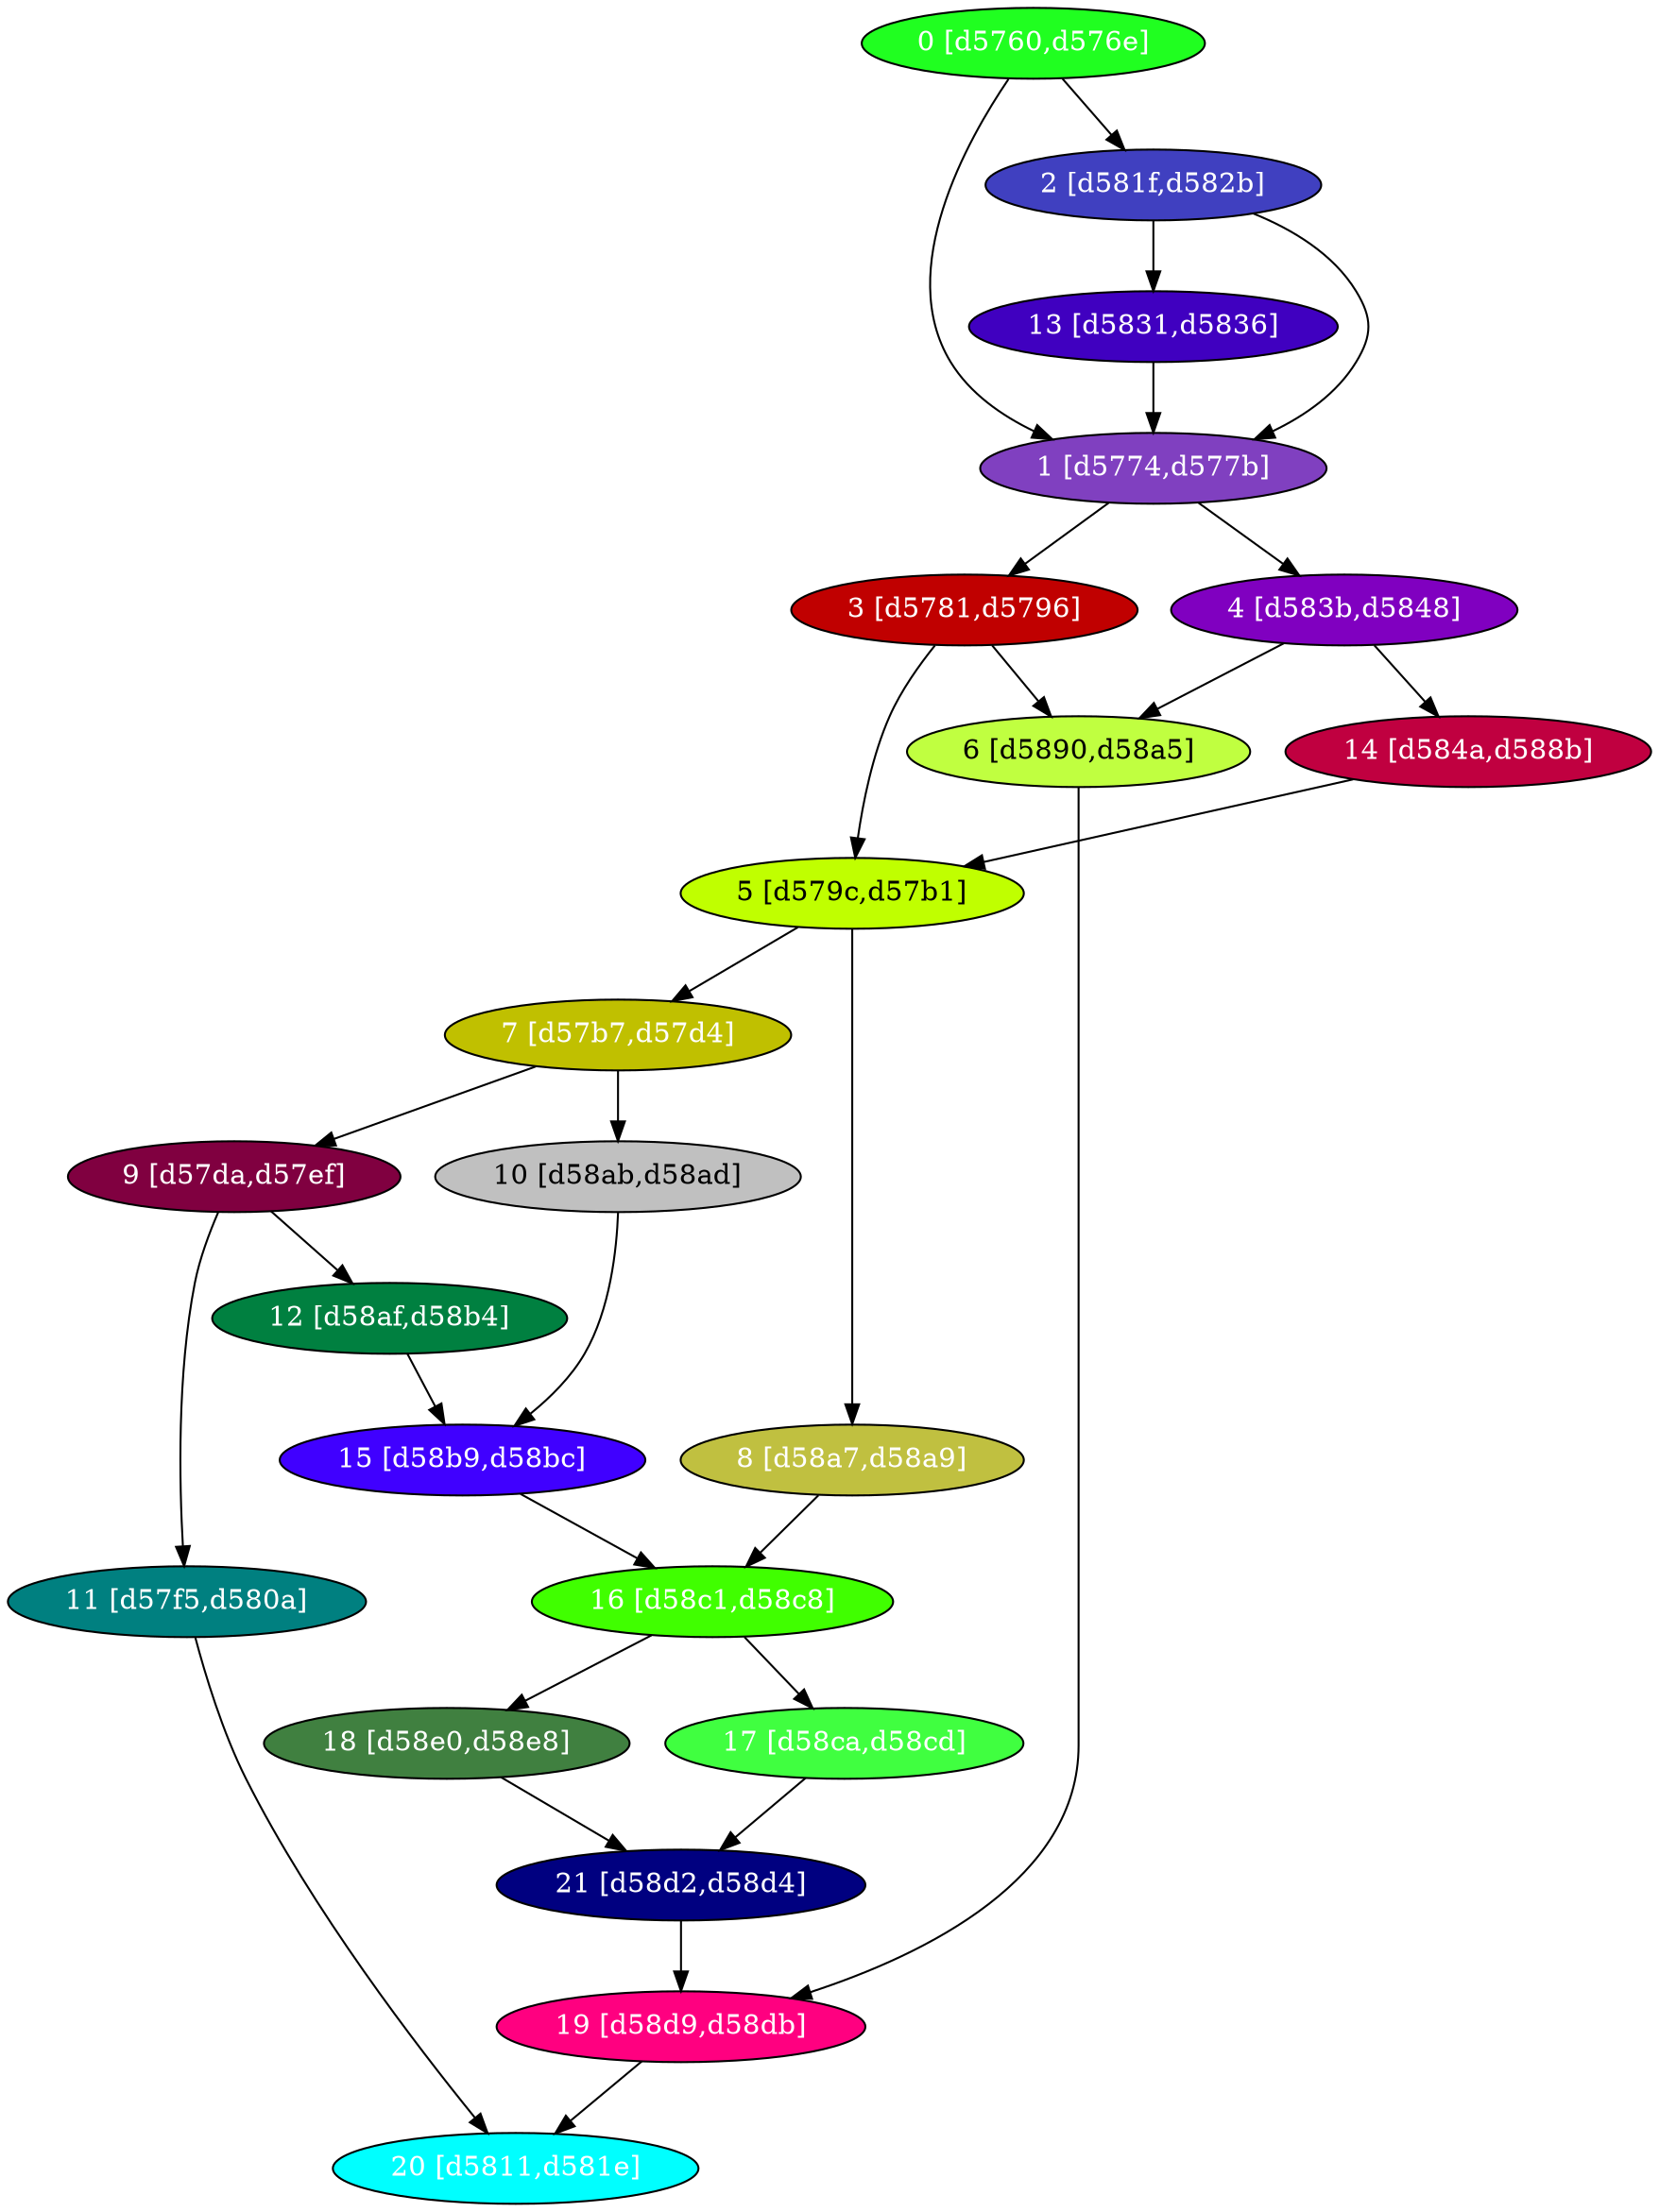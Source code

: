 diGraph libnss3{
	libnss3_0  [style=filled fillcolor="#20FF20" fontcolor="#ffffff" shape=oval label="0 [d5760,d576e]"]
	libnss3_1  [style=filled fillcolor="#8040C0" fontcolor="#ffffff" shape=oval label="1 [d5774,d577b]"]
	libnss3_2  [style=filled fillcolor="#4040C0" fontcolor="#ffffff" shape=oval label="2 [d581f,d582b]"]
	libnss3_3  [style=filled fillcolor="#C00000" fontcolor="#ffffff" shape=oval label="3 [d5781,d5796]"]
	libnss3_4  [style=filled fillcolor="#8000C0" fontcolor="#ffffff" shape=oval label="4 [d583b,d5848]"]
	libnss3_5  [style=filled fillcolor="#C0FF00" fontcolor="#000000" shape=oval label="5 [d579c,d57b1]"]
	libnss3_6  [style=filled fillcolor="#C0FF40" fontcolor="#000000" shape=oval label="6 [d5890,d58a5]"]
	libnss3_7  [style=filled fillcolor="#C0C000" fontcolor="#ffffff" shape=oval label="7 [d57b7,d57d4]"]
	libnss3_8  [style=filled fillcolor="#C0C040" fontcolor="#ffffff" shape=oval label="8 [d58a7,d58a9]"]
	libnss3_9  [style=filled fillcolor="#800040" fontcolor="#ffffff" shape=oval label="9 [d57da,d57ef]"]
	libnss3_a  [style=filled fillcolor="#C0C0C0" fontcolor="#000000" shape=oval label="10 [d58ab,d58ad]"]
	libnss3_b  [style=filled fillcolor="#008080" fontcolor="#ffffff" shape=oval label="11 [d57f5,d580a]"]
	libnss3_c  [style=filled fillcolor="#008040" fontcolor="#ffffff" shape=oval label="12 [d58af,d58b4]"]
	libnss3_d  [style=filled fillcolor="#4000C0" fontcolor="#ffffff" shape=oval label="13 [d5831,d5836]"]
	libnss3_e  [style=filled fillcolor="#C00040" fontcolor="#ffffff" shape=oval label="14 [d584a,d588b]"]
	libnss3_f  [style=filled fillcolor="#4000FF" fontcolor="#ffffff" shape=oval label="15 [d58b9,d58bc]"]
	libnss3_10  [style=filled fillcolor="#40FF00" fontcolor="#ffffff" shape=oval label="16 [d58c1,d58c8]"]
	libnss3_11  [style=filled fillcolor="#40FF40" fontcolor="#ffffff" shape=oval label="17 [d58ca,d58cd]"]
	libnss3_12  [style=filled fillcolor="#408040" fontcolor="#ffffff" shape=oval label="18 [d58e0,d58e8]"]
	libnss3_13  [style=filled fillcolor="#FF0080" fontcolor="#ffffff" shape=oval label="19 [d58d9,d58db]"]
	libnss3_14  [style=filled fillcolor="#00FFFF" fontcolor="#ffffff" shape=oval label="20 [d5811,d581e]"]
	libnss3_15  [style=filled fillcolor="#000080" fontcolor="#ffffff" shape=oval label="21 [d58d2,d58d4]"]

	libnss3_0 -> libnss3_1
	libnss3_0 -> libnss3_2
	libnss3_1 -> libnss3_3
	libnss3_1 -> libnss3_4
	libnss3_2 -> libnss3_1
	libnss3_2 -> libnss3_d
	libnss3_3 -> libnss3_5
	libnss3_3 -> libnss3_6
	libnss3_4 -> libnss3_6
	libnss3_4 -> libnss3_e
	libnss3_5 -> libnss3_7
	libnss3_5 -> libnss3_8
	libnss3_6 -> libnss3_13
	libnss3_7 -> libnss3_9
	libnss3_7 -> libnss3_a
	libnss3_8 -> libnss3_10
	libnss3_9 -> libnss3_b
	libnss3_9 -> libnss3_c
	libnss3_a -> libnss3_f
	libnss3_b -> libnss3_14
	libnss3_c -> libnss3_f
	libnss3_d -> libnss3_1
	libnss3_e -> libnss3_5
	libnss3_f -> libnss3_10
	libnss3_10 -> libnss3_11
	libnss3_10 -> libnss3_12
	libnss3_11 -> libnss3_15
	libnss3_12 -> libnss3_15
	libnss3_13 -> libnss3_14
	libnss3_15 -> libnss3_13
}